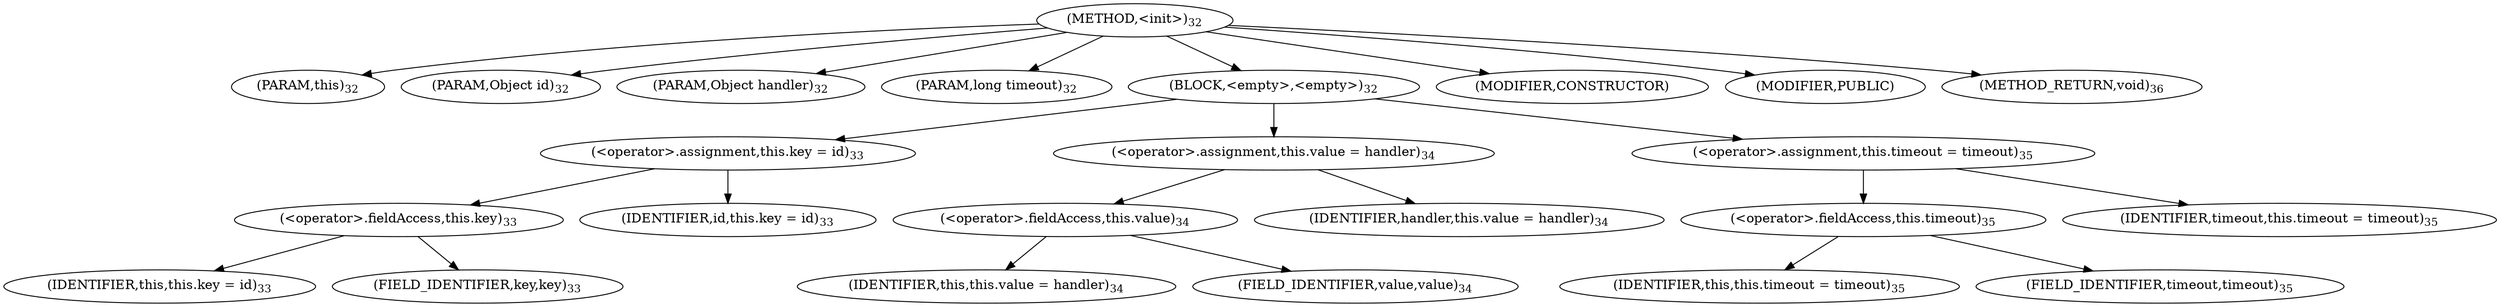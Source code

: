 digraph "&lt;init&gt;" {  
"50" [label = <(METHOD,&lt;init&gt;)<SUB>32</SUB>> ]
"4" [label = <(PARAM,this)<SUB>32</SUB>> ]
"51" [label = <(PARAM,Object id)<SUB>32</SUB>> ]
"52" [label = <(PARAM,Object handler)<SUB>32</SUB>> ]
"53" [label = <(PARAM,long timeout)<SUB>32</SUB>> ]
"54" [label = <(BLOCK,&lt;empty&gt;,&lt;empty&gt;)<SUB>32</SUB>> ]
"55" [label = <(&lt;operator&gt;.assignment,this.key = id)<SUB>33</SUB>> ]
"56" [label = <(&lt;operator&gt;.fieldAccess,this.key)<SUB>33</SUB>> ]
"3" [label = <(IDENTIFIER,this,this.key = id)<SUB>33</SUB>> ]
"57" [label = <(FIELD_IDENTIFIER,key,key)<SUB>33</SUB>> ]
"58" [label = <(IDENTIFIER,id,this.key = id)<SUB>33</SUB>> ]
"59" [label = <(&lt;operator&gt;.assignment,this.value = handler)<SUB>34</SUB>> ]
"60" [label = <(&lt;operator&gt;.fieldAccess,this.value)<SUB>34</SUB>> ]
"5" [label = <(IDENTIFIER,this,this.value = handler)<SUB>34</SUB>> ]
"61" [label = <(FIELD_IDENTIFIER,value,value)<SUB>34</SUB>> ]
"62" [label = <(IDENTIFIER,handler,this.value = handler)<SUB>34</SUB>> ]
"63" [label = <(&lt;operator&gt;.assignment,this.timeout = timeout)<SUB>35</SUB>> ]
"64" [label = <(&lt;operator&gt;.fieldAccess,this.timeout)<SUB>35</SUB>> ]
"6" [label = <(IDENTIFIER,this,this.timeout = timeout)<SUB>35</SUB>> ]
"65" [label = <(FIELD_IDENTIFIER,timeout,timeout)<SUB>35</SUB>> ]
"66" [label = <(IDENTIFIER,timeout,this.timeout = timeout)<SUB>35</SUB>> ]
"67" [label = <(MODIFIER,CONSTRUCTOR)> ]
"68" [label = <(MODIFIER,PUBLIC)> ]
"69" [label = <(METHOD_RETURN,void)<SUB>36</SUB>> ]
  "50" -> "4" 
  "50" -> "51" 
  "50" -> "52" 
  "50" -> "53" 
  "50" -> "54" 
  "50" -> "67" 
  "50" -> "68" 
  "50" -> "69" 
  "54" -> "55" 
  "54" -> "59" 
  "54" -> "63" 
  "55" -> "56" 
  "55" -> "58" 
  "56" -> "3" 
  "56" -> "57" 
  "59" -> "60" 
  "59" -> "62" 
  "60" -> "5" 
  "60" -> "61" 
  "63" -> "64" 
  "63" -> "66" 
  "64" -> "6" 
  "64" -> "65" 
}

